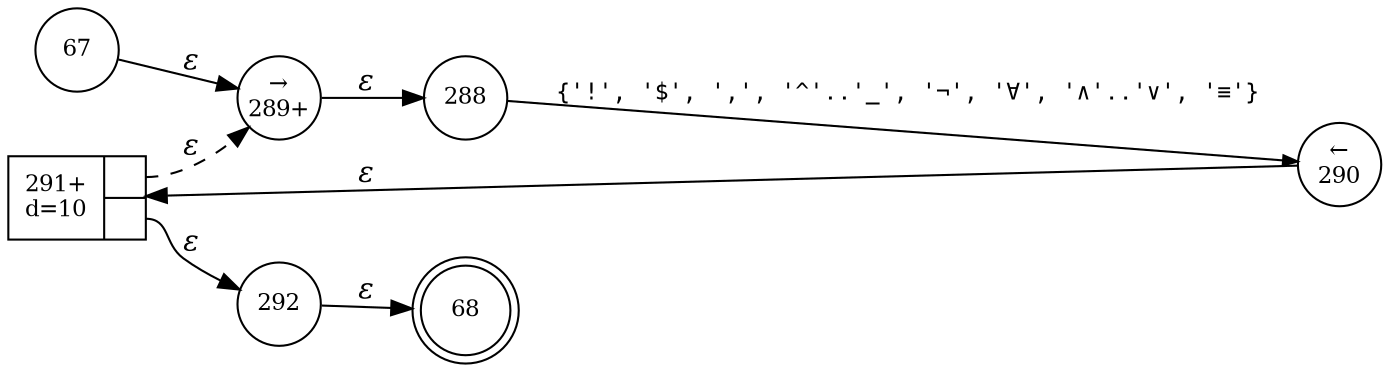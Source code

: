 digraph ATN {
rankdir=LR;
s68[fontsize=11, label="68", shape=doublecircle, fixedsize=true, width=.6];
s288[fontsize=11,label="288", shape=circle, fixedsize=true, width=.55, peripheries=1];
s289[fontsize=11,label="&rarr;\n289+", shape=circle, fixedsize=true, width=.55, peripheries=1];
s290[fontsize=11,label="&larr;\n290", shape=circle, fixedsize=true, width=.55, peripheries=1];
s67[fontsize=11,label="67", shape=circle, fixedsize=true, width=.55, peripheries=1];
s291[fontsize=11,label="{291+\nd=10|{<p0>|<p1>}}", shape=record, fixedsize=false, peripheries=1];
s292[fontsize=11,label="292", shape=circle, fixedsize=true, width=.55, peripheries=1];
s67 -> s289 [fontname="Times-Italic", label="&epsilon;"];
s289 -> s288 [fontname="Times-Italic", label="&epsilon;"];
s288 -> s290 [fontsize=11, fontname="Courier", arrowsize=.7, label = "{'!', '$', ',', '^'..'_', '¬', '∀', '∧'..'∨', '≡'}", arrowhead = normal];
s290 -> s291 [fontname="Times-Italic", label="&epsilon;"];
s291:p0 -> s289 [fontname="Times-Italic", label="&epsilon;", style="dashed"];
s291:p1 -> s292 [fontname="Times-Italic", label="&epsilon;"];
s292 -> s68 [fontname="Times-Italic", label="&epsilon;"];
}